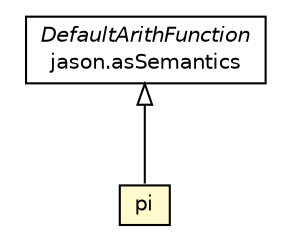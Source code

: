 #!/usr/local/bin/dot
#
# Class diagram 
# Generated by UMLGraph version R5_6 (http://www.umlgraph.org/)
#

digraph G {
	edge [fontname="Helvetica",fontsize=10,labelfontname="Helvetica",labelfontsize=10];
	node [fontname="Helvetica",fontsize=10,shape=plaintext];
	nodesep=0.25;
	ranksep=0.5;
	// jason.asSemantics.DefaultArithFunction
	c94568 [label=<<table title="jason.asSemantics.DefaultArithFunction" border="0" cellborder="1" cellspacing="0" cellpadding="2" port="p" href="../asSemantics/DefaultArithFunction.html">
		<tr><td><table border="0" cellspacing="0" cellpadding="1">
<tr><td align="center" balign="center"><font face="Helvetica-Oblique"> DefaultArithFunction </font></td></tr>
<tr><td align="center" balign="center"> jason.asSemantics </td></tr>
		</table></td></tr>
		</table>>, URL="../asSemantics/DefaultArithFunction.html", fontname="Helvetica", fontcolor="black", fontsize=10.0];
	// jason.functions.pi
	c94670 [label=<<table title="jason.functions.pi" border="0" cellborder="1" cellspacing="0" cellpadding="2" port="p" bgcolor="lemonChiffon" href="./pi.html">
		<tr><td><table border="0" cellspacing="0" cellpadding="1">
<tr><td align="center" balign="center"> pi </td></tr>
		</table></td></tr>
		</table>>, URL="./pi.html", fontname="Helvetica", fontcolor="black", fontsize=10.0];
	//jason.functions.pi extends jason.asSemantics.DefaultArithFunction
	c94568:p -> c94670:p [dir=back,arrowtail=empty];
}

